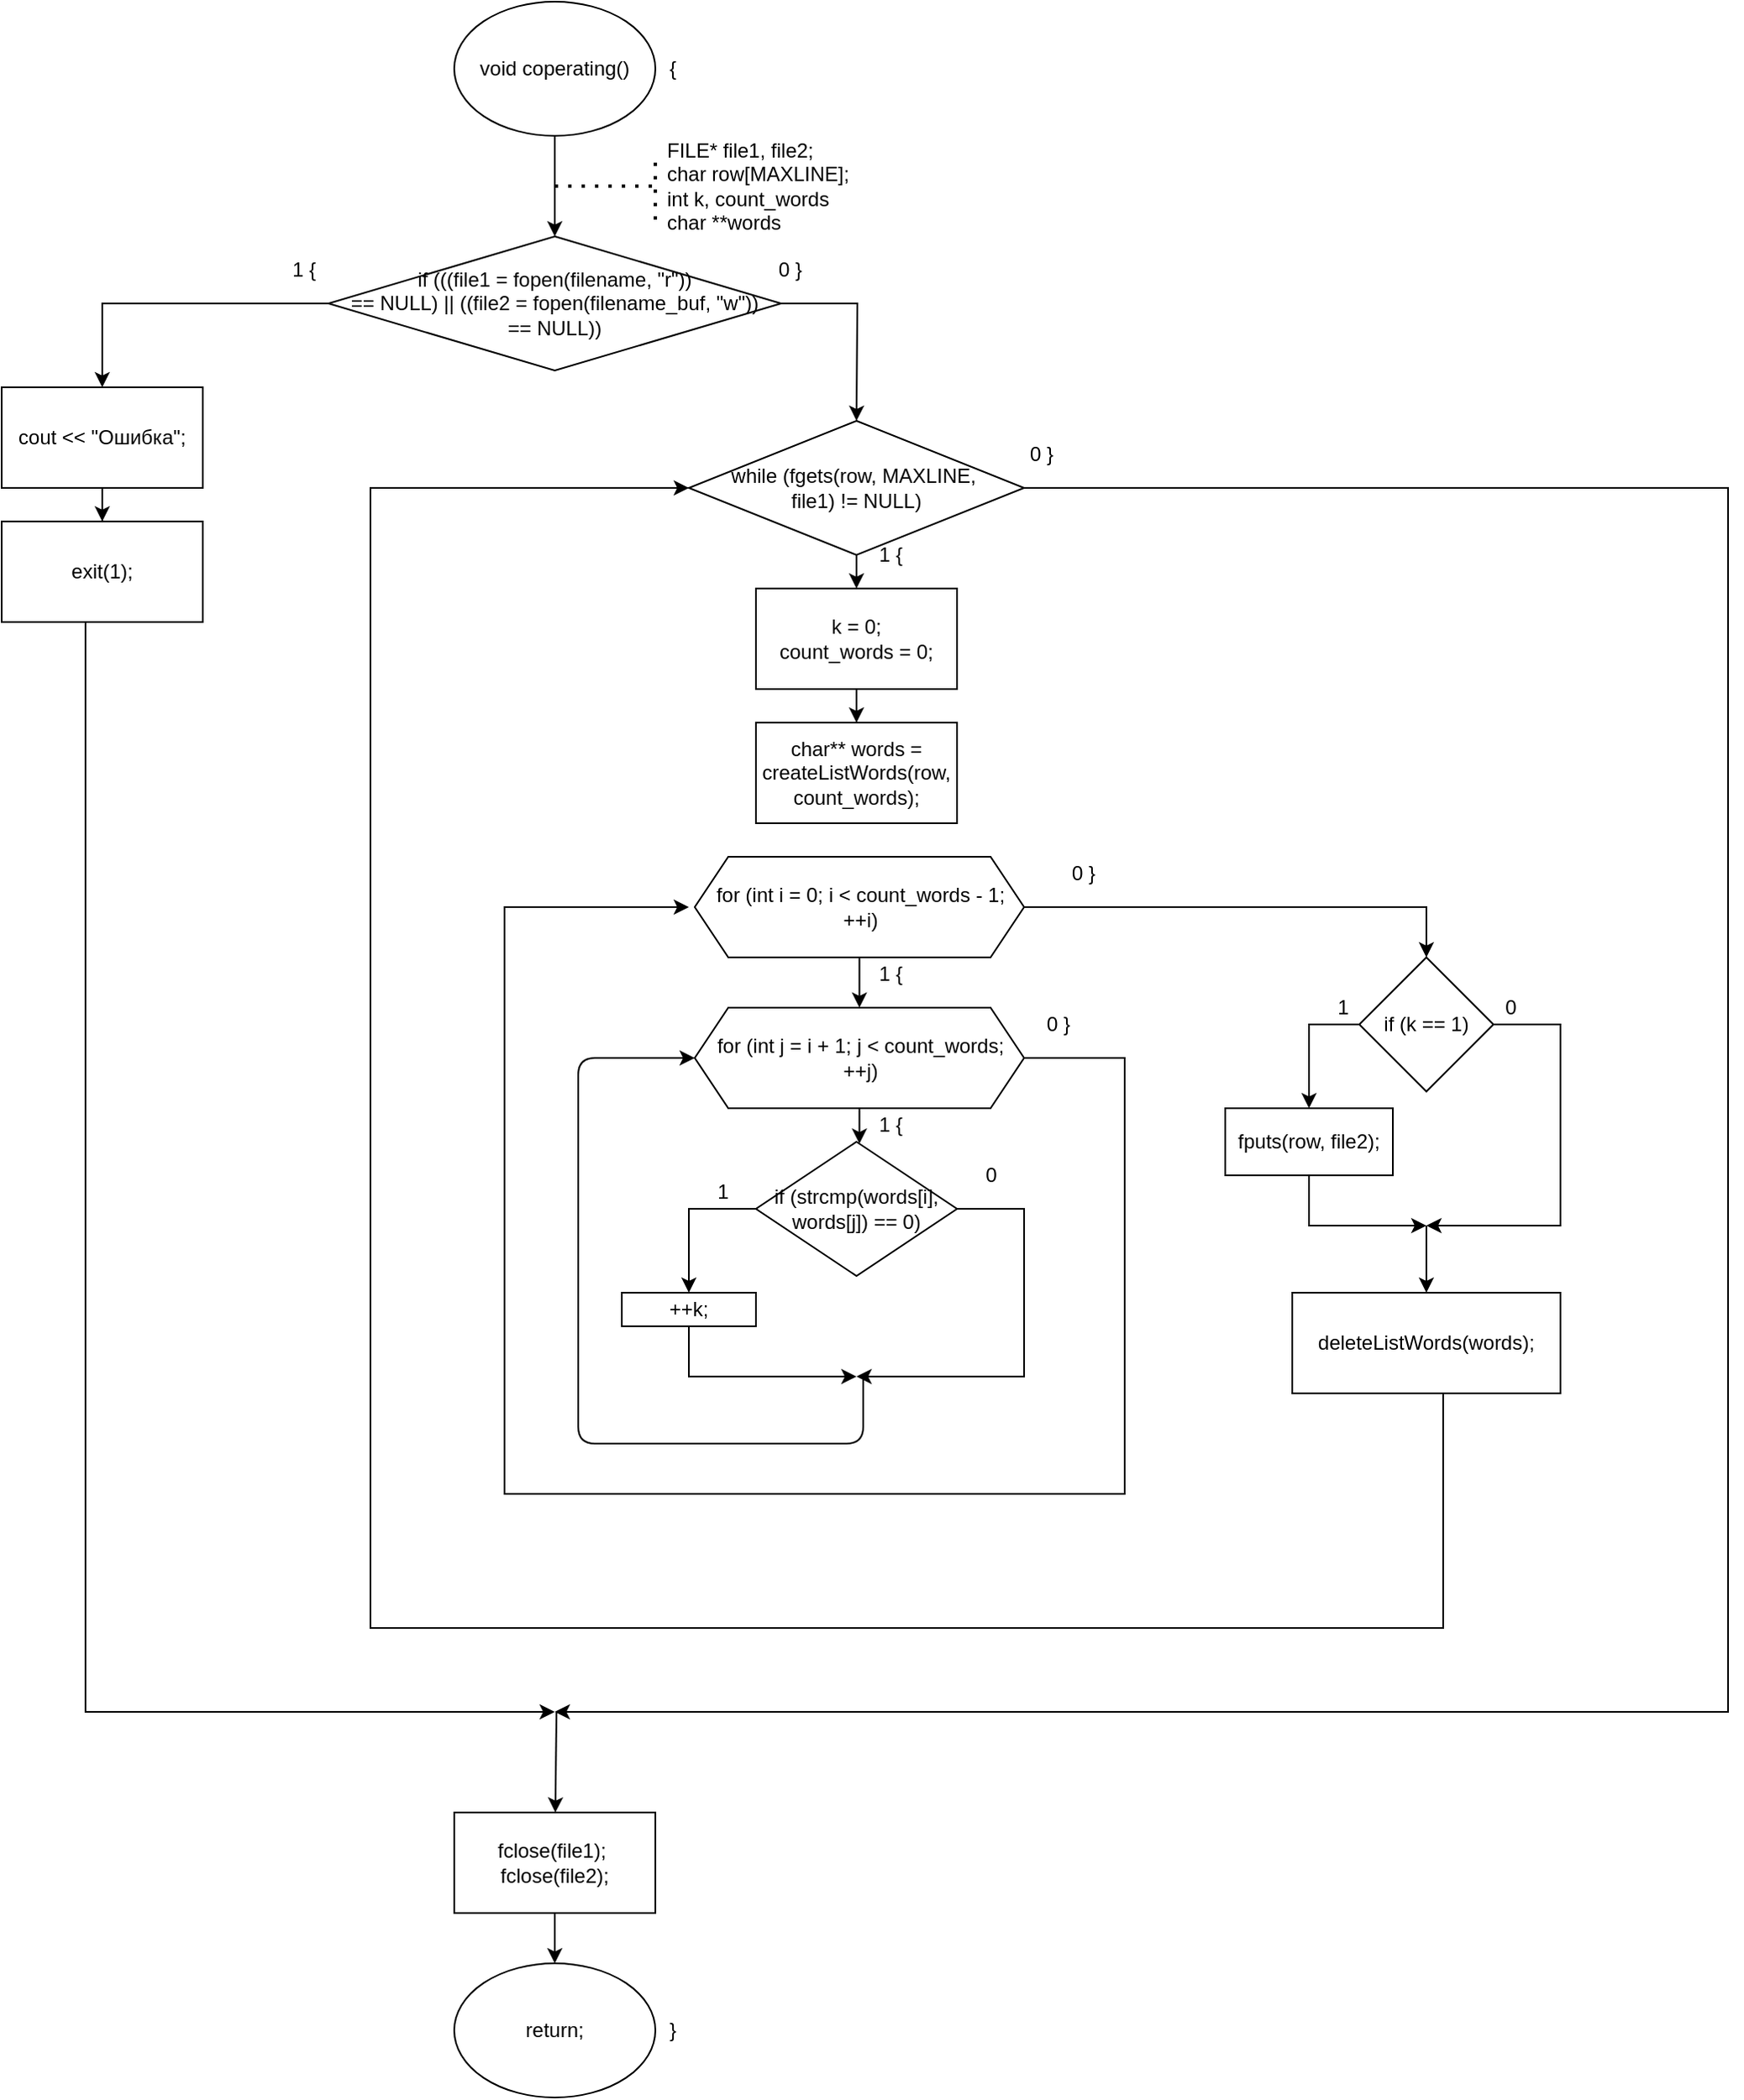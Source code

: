 <mxfile version="13.9.9" type="device"><diagram id="WzQmsAUPZsWGdioBwz0n" name="Страница 1"><mxGraphModel dx="1217" dy="720" grid="1" gridSize="10" guides="1" tooltips="1" connect="1" arrows="1" fold="1" page="1" pageScale="1" pageWidth="827" pageHeight="1169" math="0" shadow="0"><root><mxCell id="0"/><mxCell id="1" parent="0"/><mxCell id="5lZNBgR3KrsguEALuD0b-1" style="edgeStyle=orthogonalEdgeStyle;rounded=0;orthogonalLoop=1;jettySize=auto;html=1;" edge="1" parent="1" source="5lZNBgR3KrsguEALuD0b-2"><mxGeometry relative="1" as="geometry"><mxPoint x="400" y="170" as="targetPoint"/></mxGeometry></mxCell><mxCell id="5lZNBgR3KrsguEALuD0b-2" value="void coperating()" style="ellipse;whiteSpace=wrap;html=1;" vertex="1" parent="1"><mxGeometry x="340" y="30" width="120" height="80" as="geometry"/></mxCell><mxCell id="5lZNBgR3KrsguEALuD0b-3" value="" style="endArrow=none;dashed=1;html=1;dashPattern=1 3;strokeWidth=2;" edge="1" parent="1"><mxGeometry width="50" height="50" relative="1" as="geometry"><mxPoint x="400" y="140" as="sourcePoint"/><mxPoint x="460" y="140" as="targetPoint"/></mxGeometry></mxCell><mxCell id="5lZNBgR3KrsguEALuD0b-4" value="&lt;div&gt;FILE* file1, f&lt;span&gt;ile2;&lt;/span&gt;&lt;/div&gt;&lt;div&gt;&lt;span&gt;&#9;&lt;/span&gt;char row[MAXLINE];&lt;/div&gt;&lt;div&gt;int k, count_words&lt;/div&gt;&lt;div&gt;char **words&lt;/div&gt;" style="text;html=1;align=left;verticalAlign=middle;resizable=0;points=[];autosize=1;" vertex="1" parent="1"><mxGeometry x="465" y="110" width="120" height="60" as="geometry"/></mxCell><mxCell id="5lZNBgR3KrsguEALuD0b-5" value="" style="endArrow=none;dashed=1;html=1;dashPattern=1 3;strokeWidth=2;" edge="1" parent="1"><mxGeometry width="50" height="50" relative="1" as="geometry"><mxPoint x="460" y="160" as="sourcePoint"/><mxPoint x="460" y="120" as="targetPoint"/></mxGeometry></mxCell><mxCell id="5lZNBgR3KrsguEALuD0b-6" style="edgeStyle=orthogonalEdgeStyle;rounded=0;orthogonalLoop=1;jettySize=auto;html=1;" edge="1" parent="1" source="5lZNBgR3KrsguEALuD0b-8" target="5lZNBgR3KrsguEALuD0b-10"><mxGeometry relative="1" as="geometry"><mxPoint x="240" y="280" as="targetPoint"/></mxGeometry></mxCell><mxCell id="5lZNBgR3KrsguEALuD0b-7" style="edgeStyle=orthogonalEdgeStyle;rounded=0;orthogonalLoop=1;jettySize=auto;html=1;" edge="1" parent="1" source="5lZNBgR3KrsguEALuD0b-8"><mxGeometry relative="1" as="geometry"><mxPoint x="580" y="280" as="targetPoint"/></mxGeometry></mxCell><mxCell id="5lZNBgR3KrsguEALuD0b-8" value="if (((file1 = fopen(filename, &quot;r&quot;)) &lt;br&gt;== NULL) || ((file2 = fopen(filename_buf, &quot;w&quot;)) &lt;br&gt;== NULL))" style="rhombus;whiteSpace=wrap;html=1;" vertex="1" parent="1"><mxGeometry x="265" y="170" width="270" height="80" as="geometry"/></mxCell><mxCell id="5lZNBgR3KrsguEALuD0b-9" value="" style="edgeStyle=orthogonalEdgeStyle;rounded=0;orthogonalLoop=1;jettySize=auto;html=1;" edge="1" parent="1" source="5lZNBgR3KrsguEALuD0b-10" target="5lZNBgR3KrsguEALuD0b-16"><mxGeometry relative="1" as="geometry"/></mxCell><mxCell id="5lZNBgR3KrsguEALuD0b-10" value="cout &amp;lt;&amp;lt; &quot;Ошибка&quot;;" style="rounded=0;whiteSpace=wrap;html=1;" vertex="1" parent="1"><mxGeometry x="70" y="260" width="120" height="60" as="geometry"/></mxCell><mxCell id="5lZNBgR3KrsguEALuD0b-11" value="1 {" style="text;html=1;align=center;verticalAlign=middle;resizable=0;points=[];autosize=1;" vertex="1" parent="1"><mxGeometry x="235" y="180" width="30" height="20" as="geometry"/></mxCell><mxCell id="5lZNBgR3KrsguEALuD0b-13" style="edgeStyle=orthogonalEdgeStyle;rounded=0;orthogonalLoop=1;jettySize=auto;html=1;exitX=1;exitY=0.5;exitDx=0;exitDy=0;" edge="1" parent="1" source="5lZNBgR3KrsguEALuD0b-34"><mxGeometry relative="1" as="geometry"><mxPoint x="400" y="1050" as="targetPoint"/><Array as="points"><mxPoint x="1100" y="320"/><mxPoint x="1100" y="1050"/></Array><mxPoint x="710" y="420" as="sourcePoint"/></mxGeometry></mxCell><mxCell id="5lZNBgR3KrsguEALuD0b-15" style="edgeStyle=orthogonalEdgeStyle;rounded=0;orthogonalLoop=1;jettySize=auto;html=1;" edge="1" parent="1" source="5lZNBgR3KrsguEALuD0b-16"><mxGeometry relative="1" as="geometry"><mxPoint x="400" y="1050" as="targetPoint"/><Array as="points"><mxPoint x="120" y="1050"/><mxPoint x="400" y="1050"/></Array></mxGeometry></mxCell><mxCell id="5lZNBgR3KrsguEALuD0b-16" value="exit(1);" style="rounded=0;whiteSpace=wrap;html=1;" vertex="1" parent="1"><mxGeometry x="70" y="340" width="120" height="60" as="geometry"/></mxCell><mxCell id="5lZNBgR3KrsguEALuD0b-24" value="0 }" style="text;html=1;align=center;verticalAlign=middle;resizable=0;points=[];autosize=1;" vertex="1" parent="1"><mxGeometry x="525" y="180" width="30" height="20" as="geometry"/></mxCell><mxCell id="5lZNBgR3KrsguEALuD0b-25" value="" style="endArrow=classic;html=1;" edge="1" parent="1" target="5lZNBgR3KrsguEALuD0b-27"><mxGeometry width="50" height="50" relative="1" as="geometry"><mxPoint x="401" y="1050" as="sourcePoint"/><mxPoint x="404" y="890" as="targetPoint"/></mxGeometry></mxCell><mxCell id="5lZNBgR3KrsguEALuD0b-26" style="edgeStyle=orthogonalEdgeStyle;rounded=0;orthogonalLoop=1;jettySize=auto;html=1;" edge="1" parent="1" source="5lZNBgR3KrsguEALuD0b-27" target="5lZNBgR3KrsguEALuD0b-28"><mxGeometry relative="1" as="geometry"><mxPoint x="400" y="1190" as="targetPoint"/></mxGeometry></mxCell><mxCell id="5lZNBgR3KrsguEALuD0b-27" value="&lt;div&gt;fclose(file1);&amp;nbsp;&lt;/div&gt;&lt;div&gt;&lt;span&gt;&#9;&lt;/span&gt;fclose(file2);&lt;/div&gt;" style="rounded=0;whiteSpace=wrap;html=1;" vertex="1" parent="1"><mxGeometry x="340" y="1110" width="120" height="60" as="geometry"/></mxCell><mxCell id="5lZNBgR3KrsguEALuD0b-28" value="return;" style="ellipse;whiteSpace=wrap;html=1;" vertex="1" parent="1"><mxGeometry x="340" y="1200" width="120" height="80" as="geometry"/></mxCell><mxCell id="5lZNBgR3KrsguEALuD0b-29" value="}" style="text;html=1;align=center;verticalAlign=middle;resizable=0;points=[];autosize=1;" vertex="1" parent="1"><mxGeometry x="460" y="1230" width="20" height="20" as="geometry"/></mxCell><mxCell id="5lZNBgR3KrsguEALuD0b-30" value="{" style="text;html=1;align=center;verticalAlign=middle;resizable=0;points=[];autosize=1;" vertex="1" parent="1"><mxGeometry x="460" y="60" width="20" height="20" as="geometry"/></mxCell><mxCell id="5lZNBgR3KrsguEALuD0b-35" style="edgeStyle=orthogonalEdgeStyle;rounded=0;orthogonalLoop=1;jettySize=auto;html=1;" edge="1" parent="1" source="5lZNBgR3KrsguEALuD0b-34" target="5lZNBgR3KrsguEALuD0b-36"><mxGeometry relative="1" as="geometry"><mxPoint x="440" y="380" as="targetPoint"/><Array as="points"><mxPoint x="580" y="380"/><mxPoint x="580" y="380"/></Array></mxGeometry></mxCell><mxCell id="5lZNBgR3KrsguEALuD0b-34" value="&lt;div&gt;while (fgets(row, MAXLINE,&amp;nbsp;&lt;/div&gt;&lt;div&gt;file1)&amp;nbsp;&lt;span&gt;!= NULL)&lt;/span&gt;&lt;/div&gt;&lt;div&gt;&lt;span&gt;&#9;&lt;/span&gt;&lt;/div&gt;" style="rhombus;whiteSpace=wrap;html=1;" vertex="1" parent="1"><mxGeometry x="480" y="280" width="200" height="80" as="geometry"/></mxCell><mxCell id="5lZNBgR3KrsguEALuD0b-37" style="edgeStyle=orthogonalEdgeStyle;rounded=0;orthogonalLoop=1;jettySize=auto;html=1;" edge="1" parent="1" source="5lZNBgR3KrsguEALuD0b-36" target="5lZNBgR3KrsguEALuD0b-38"><mxGeometry relative="1" as="geometry"><mxPoint x="580" y="460" as="targetPoint"/></mxGeometry></mxCell><mxCell id="5lZNBgR3KrsguEALuD0b-36" value="k = 0;&lt;br&gt;count_words = 0;" style="rounded=0;whiteSpace=wrap;html=1;" vertex="1" parent="1"><mxGeometry x="520" y="380" width="120" height="60" as="geometry"/></mxCell><mxCell id="5lZNBgR3KrsguEALuD0b-38" value="char** words = createListWords(row, count_words);" style="rounded=0;whiteSpace=wrap;html=1;" vertex="1" parent="1"><mxGeometry x="520" y="460" width="120" height="60" as="geometry"/></mxCell><mxCell id="5lZNBgR3KrsguEALuD0b-50" style="edgeStyle=orthogonalEdgeStyle;rounded=0;orthogonalLoop=1;jettySize=auto;html=1;entryX=0.5;entryY=0;entryDx=0;entryDy=0;" edge="1" parent="1" source="5lZNBgR3KrsguEALuD0b-39" target="5lZNBgR3KrsguEALuD0b-40"><mxGeometry relative="1" as="geometry"/></mxCell><mxCell id="5lZNBgR3KrsguEALuD0b-62" style="edgeStyle=orthogonalEdgeStyle;rounded=0;orthogonalLoop=1;jettySize=auto;html=1;" edge="1" parent="1" source="5lZNBgR3KrsguEALuD0b-39"><mxGeometry relative="1" as="geometry"><mxPoint x="920" y="600" as="targetPoint"/><Array as="points"><mxPoint x="920" y="570"/><mxPoint x="920" y="600"/></Array></mxGeometry></mxCell><mxCell id="5lZNBgR3KrsguEALuD0b-39" value="for (int i = 0; i &amp;lt; count_words - 1; ++i)" style="shape=hexagon;perimeter=hexagonPerimeter2;whiteSpace=wrap;html=1;fixedSize=1;" vertex="1" parent="1"><mxGeometry x="483.5" y="540" width="196.5" height="60" as="geometry"/></mxCell><mxCell id="5lZNBgR3KrsguEALuD0b-41" style="edgeStyle=orthogonalEdgeStyle;rounded=0;orthogonalLoop=1;jettySize=auto;html=1;" edge="1" parent="1" source="5lZNBgR3KrsguEALuD0b-40" target="5lZNBgR3KrsguEALuD0b-42"><mxGeometry relative="1" as="geometry"><mxPoint x="581.75" y="730" as="targetPoint"/><Array as="points"><mxPoint x="582" y="710"/></Array></mxGeometry></mxCell><mxCell id="5lZNBgR3KrsguEALuD0b-55" style="edgeStyle=orthogonalEdgeStyle;rounded=0;orthogonalLoop=1;jettySize=auto;html=1;" edge="1" parent="1" source="5lZNBgR3KrsguEALuD0b-40"><mxGeometry relative="1" as="geometry"><mxPoint x="480" y="570" as="targetPoint"/><Array as="points"><mxPoint x="740" y="660"/><mxPoint x="740" y="920"/><mxPoint x="370" y="920"/><mxPoint x="370" y="570"/></Array></mxGeometry></mxCell><mxCell id="5lZNBgR3KrsguEALuD0b-40" value="for (int j = i + 1; j &amp;lt; count_words; ++j)" style="shape=hexagon;perimeter=hexagonPerimeter2;whiteSpace=wrap;html=1;fixedSize=1;" vertex="1" parent="1"><mxGeometry x="483.5" y="630" width="196.5" height="60" as="geometry"/></mxCell><mxCell id="5lZNBgR3KrsguEALuD0b-44" style="edgeStyle=orthogonalEdgeStyle;rounded=0;orthogonalLoop=1;jettySize=auto;html=1;" edge="1" parent="1" source="5lZNBgR3KrsguEALuD0b-42" target="5lZNBgR3KrsguEALuD0b-45"><mxGeometry relative="1" as="geometry"><mxPoint x="480" y="820" as="targetPoint"/><Array as="points"><mxPoint x="480" y="750"/></Array></mxGeometry></mxCell><mxCell id="5lZNBgR3KrsguEALuD0b-47" style="edgeStyle=orthogonalEdgeStyle;rounded=0;orthogonalLoop=1;jettySize=auto;html=1;" edge="1" parent="1" source="5lZNBgR3KrsguEALuD0b-42"><mxGeometry relative="1" as="geometry"><mxPoint x="580" y="850" as="targetPoint"/><Array as="points"><mxPoint x="680" y="750"/><mxPoint x="680" y="850"/><mxPoint x="590" y="850"/></Array></mxGeometry></mxCell><mxCell id="5lZNBgR3KrsguEALuD0b-42" value="if (strcmp(words[i], words[j]) == 0)" style="rhombus;whiteSpace=wrap;html=1;" vertex="1" parent="1"><mxGeometry x="520" y="710" width="120" height="80" as="geometry"/></mxCell><mxCell id="5lZNBgR3KrsguEALuD0b-46" style="edgeStyle=orthogonalEdgeStyle;rounded=0;orthogonalLoop=1;jettySize=auto;html=1;" edge="1" parent="1" source="5lZNBgR3KrsguEALuD0b-45"><mxGeometry relative="1" as="geometry"><mxPoint x="580" y="850" as="targetPoint"/><Array as="points"><mxPoint x="480" y="850"/><mxPoint x="570" y="850"/></Array></mxGeometry></mxCell><mxCell id="5lZNBgR3KrsguEALuD0b-45" value="++k;" style="rounded=0;whiteSpace=wrap;html=1;" vertex="1" parent="1"><mxGeometry x="440" y="800" width="80" height="20" as="geometry"/></mxCell><mxCell id="5lZNBgR3KrsguEALuD0b-48" value="" style="endArrow=classic;html=1;entryX=0;entryY=0.5;entryDx=0;entryDy=0;" edge="1" parent="1" target="5lZNBgR3KrsguEALuD0b-40"><mxGeometry width="50" height="50" relative="1" as="geometry"><mxPoint x="584" y="850" as="sourcePoint"/><mxPoint x="414" y="650" as="targetPoint"/><Array as="points"><mxPoint x="584" y="890"/><mxPoint x="414" y="890"/><mxPoint x="414" y="660"/></Array></mxGeometry></mxCell><mxCell id="5lZNBgR3KrsguEALuD0b-51" value="1 {" style="text;html=1;align=center;verticalAlign=middle;resizable=0;points=[];autosize=1;" vertex="1" parent="1"><mxGeometry x="585" y="690" width="30" height="20" as="geometry"/></mxCell><mxCell id="5lZNBgR3KrsguEALuD0b-52" value="1" style="text;html=1;align=center;verticalAlign=middle;resizable=0;points=[];autosize=1;" vertex="1" parent="1"><mxGeometry x="490" y="730" width="20" height="20" as="geometry"/></mxCell><mxCell id="5lZNBgR3KrsguEALuD0b-53" value="0" style="text;html=1;align=center;verticalAlign=middle;resizable=0;points=[];autosize=1;" vertex="1" parent="1"><mxGeometry x="650" y="720" width="20" height="20" as="geometry"/></mxCell><mxCell id="5lZNBgR3KrsguEALuD0b-57" value="0 }" style="text;html=1;align=center;verticalAlign=middle;resizable=0;points=[];autosize=1;" vertex="1" parent="1"><mxGeometry x="700" y="540" width="30" height="20" as="geometry"/></mxCell><mxCell id="5lZNBgR3KrsguEALuD0b-58" value="1 {" style="text;html=1;align=center;verticalAlign=middle;resizable=0;points=[];autosize=1;" vertex="1" parent="1"><mxGeometry x="585" y="600" width="30" height="20" as="geometry"/></mxCell><mxCell id="5lZNBgR3KrsguEALuD0b-59" value="0 }" style="text;html=1;align=center;verticalAlign=middle;resizable=0;points=[];autosize=1;" vertex="1" parent="1"><mxGeometry x="685" y="630" width="30" height="20" as="geometry"/></mxCell><mxCell id="5lZNBgR3KrsguEALuD0b-60" value="0 }" style="text;html=1;align=center;verticalAlign=middle;resizable=0;points=[];autosize=1;" vertex="1" parent="1"><mxGeometry x="675" y="290" width="30" height="20" as="geometry"/></mxCell><mxCell id="5lZNBgR3KrsguEALuD0b-61" value="1 {" style="text;html=1;align=center;verticalAlign=middle;resizable=0;points=[];autosize=1;" vertex="1" parent="1"><mxGeometry x="585" y="350" width="30" height="20" as="geometry"/></mxCell><mxCell id="5lZNBgR3KrsguEALuD0b-64" style="edgeStyle=orthogonalEdgeStyle;rounded=0;orthogonalLoop=1;jettySize=auto;html=1;" edge="1" parent="1" source="5lZNBgR3KrsguEALuD0b-63"><mxGeometry relative="1" as="geometry"><mxPoint x="850" y="690" as="targetPoint"/><Array as="points"><mxPoint x="920" y="640"/><mxPoint x="860" y="640"/></Array></mxGeometry></mxCell><mxCell id="5lZNBgR3KrsguEALuD0b-67" style="edgeStyle=orthogonalEdgeStyle;rounded=0;orthogonalLoop=1;jettySize=auto;html=1;" edge="1" parent="1" source="5lZNBgR3KrsguEALuD0b-63"><mxGeometry relative="1" as="geometry"><mxPoint x="920" y="760" as="targetPoint"/><Array as="points"><mxPoint x="1000" y="640"/><mxPoint x="1000" y="760"/><mxPoint x="930" y="760"/></Array></mxGeometry></mxCell><mxCell id="5lZNBgR3KrsguEALuD0b-63" value="if (k == 1)" style="rhombus;whiteSpace=wrap;html=1;" vertex="1" parent="1"><mxGeometry x="880" y="600" width="80" height="80" as="geometry"/></mxCell><mxCell id="5lZNBgR3KrsguEALuD0b-68" style="edgeStyle=orthogonalEdgeStyle;rounded=0;orthogonalLoop=1;jettySize=auto;html=1;" edge="1" parent="1" source="5lZNBgR3KrsguEALuD0b-65"><mxGeometry relative="1" as="geometry"><mxPoint x="920" y="760" as="targetPoint"/><Array as="points"><mxPoint x="850" y="760"/><mxPoint x="920" y="760"/></Array></mxGeometry></mxCell><mxCell id="5lZNBgR3KrsguEALuD0b-65" value="fputs(row, file2);" style="rounded=0;whiteSpace=wrap;html=1;" vertex="1" parent="1"><mxGeometry x="800" y="690" width="100" height="40" as="geometry"/></mxCell><mxCell id="5lZNBgR3KrsguEALuD0b-69" value="1" style="text;html=1;align=center;verticalAlign=middle;resizable=0;points=[];autosize=1;" vertex="1" parent="1"><mxGeometry x="860" y="620" width="20" height="20" as="geometry"/></mxCell><mxCell id="5lZNBgR3KrsguEALuD0b-70" value="0" style="text;html=1;align=center;verticalAlign=middle;resizable=0;points=[];autosize=1;" vertex="1" parent="1"><mxGeometry x="960" y="620" width="20" height="20" as="geometry"/></mxCell><mxCell id="5lZNBgR3KrsguEALuD0b-71" value="" style="endArrow=classic;html=1;" edge="1" parent="1" target="5lZNBgR3KrsguEALuD0b-72"><mxGeometry width="50" height="50" relative="1" as="geometry"><mxPoint x="920" y="760" as="sourcePoint"/><mxPoint x="920" y="790" as="targetPoint"/></mxGeometry></mxCell><mxCell id="5lZNBgR3KrsguEALuD0b-73" style="edgeStyle=orthogonalEdgeStyle;rounded=0;orthogonalLoop=1;jettySize=auto;html=1;entryX=0;entryY=0.5;entryDx=0;entryDy=0;" edge="1" parent="1" source="5lZNBgR3KrsguEALuD0b-72" target="5lZNBgR3KrsguEALuD0b-34"><mxGeometry relative="1" as="geometry"><mxPoint x="300" y="292" as="targetPoint"/><Array as="points"><mxPoint x="930" y="1000"/><mxPoint x="290" y="1000"/><mxPoint x="290" y="320"/></Array></mxGeometry></mxCell><mxCell id="5lZNBgR3KrsguEALuD0b-72" value="deleteListWords(words);" style="rounded=0;whiteSpace=wrap;html=1;" vertex="1" parent="1"><mxGeometry x="840" y="800" width="160" height="60" as="geometry"/></mxCell></root></mxGraphModel></diagram></mxfile>